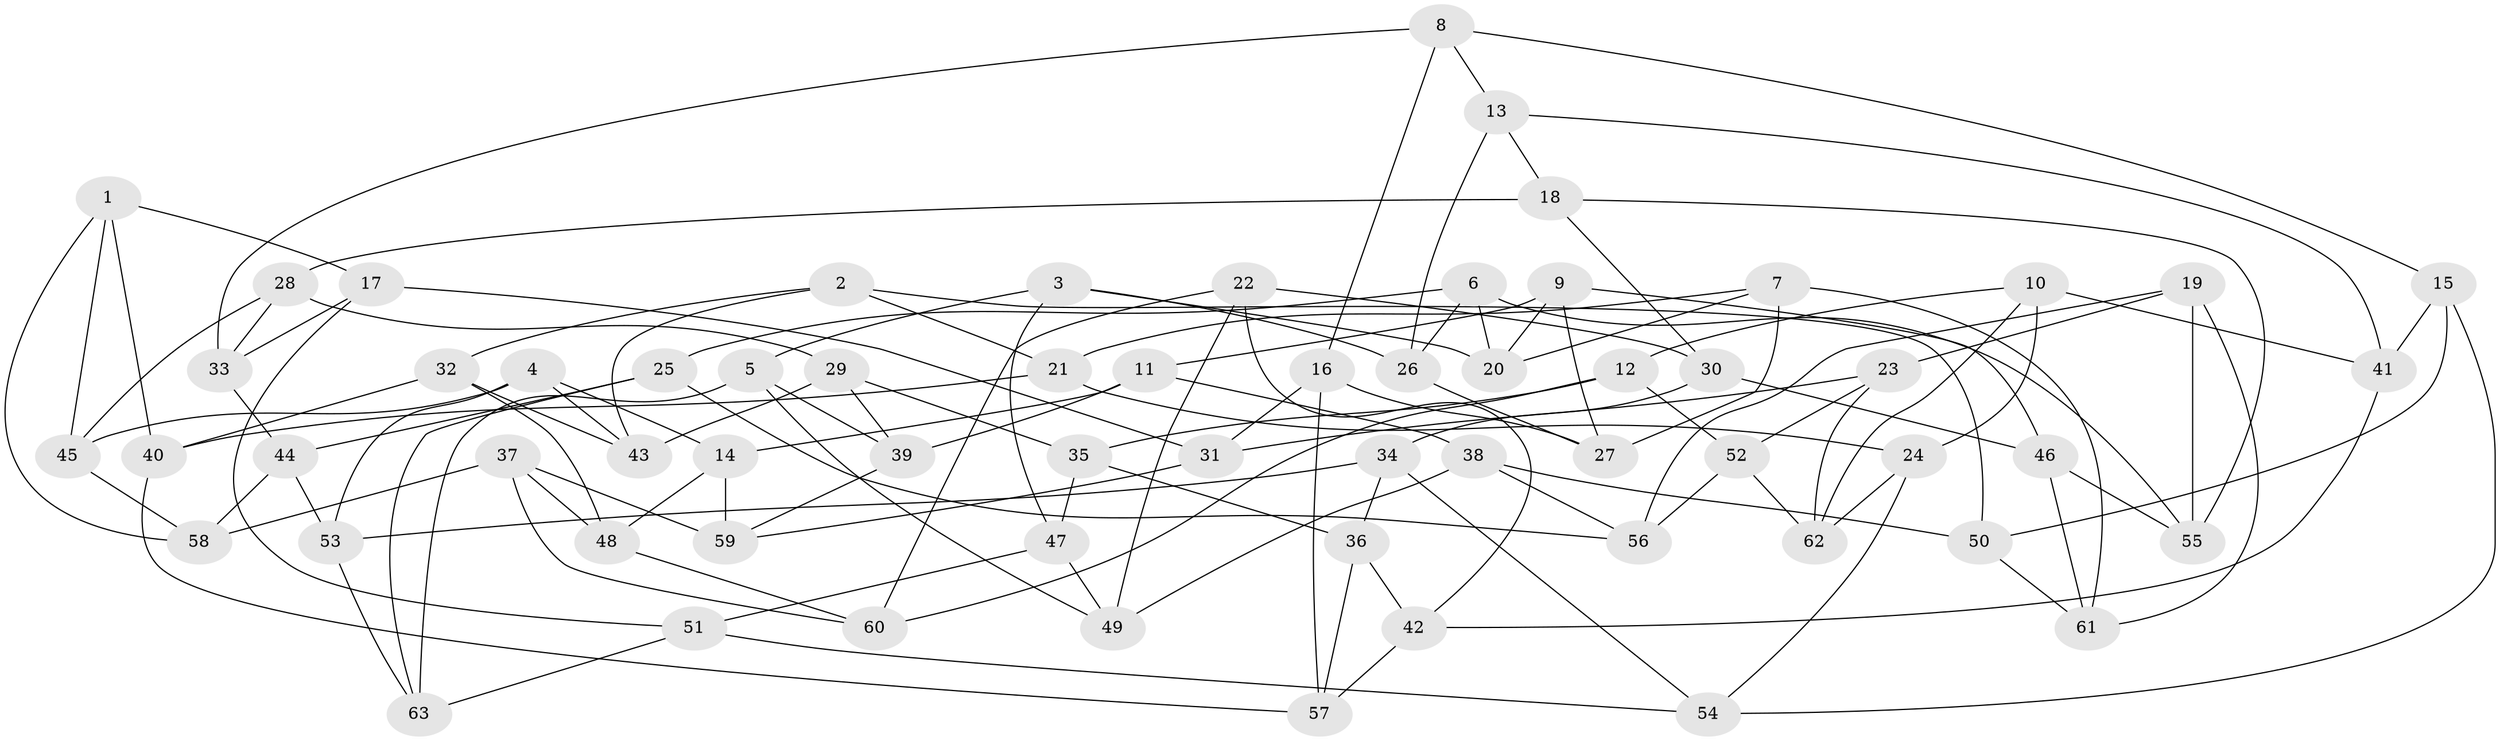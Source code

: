// coarse degree distribution, {6: 0.22580645161290322, 11: 0.03225806451612903, 4: 0.45161290322580644, 9: 0.03225806451612903, 7: 0.12903225806451613, 5: 0.0967741935483871, 3: 0.03225806451612903}
// Generated by graph-tools (version 1.1) at 2025/20/03/04/25 18:20:53]
// undirected, 63 vertices, 126 edges
graph export_dot {
graph [start="1"]
  node [color=gray90,style=filled];
  1;
  2;
  3;
  4;
  5;
  6;
  7;
  8;
  9;
  10;
  11;
  12;
  13;
  14;
  15;
  16;
  17;
  18;
  19;
  20;
  21;
  22;
  23;
  24;
  25;
  26;
  27;
  28;
  29;
  30;
  31;
  32;
  33;
  34;
  35;
  36;
  37;
  38;
  39;
  40;
  41;
  42;
  43;
  44;
  45;
  46;
  47;
  48;
  49;
  50;
  51;
  52;
  53;
  54;
  55;
  56;
  57;
  58;
  59;
  60;
  61;
  62;
  63;
  1 -- 58;
  1 -- 40;
  1 -- 45;
  1 -- 17;
  2 -- 43;
  2 -- 21;
  2 -- 32;
  2 -- 50;
  3 -- 5;
  3 -- 26;
  3 -- 47;
  3 -- 20;
  4 -- 45;
  4 -- 43;
  4 -- 53;
  4 -- 14;
  5 -- 39;
  5 -- 49;
  5 -- 63;
  6 -- 55;
  6 -- 26;
  6 -- 20;
  6 -- 25;
  7 -- 20;
  7 -- 27;
  7 -- 21;
  7 -- 61;
  8 -- 16;
  8 -- 33;
  8 -- 13;
  8 -- 15;
  9 -- 20;
  9 -- 27;
  9 -- 11;
  9 -- 46;
  10 -- 62;
  10 -- 12;
  10 -- 41;
  10 -- 24;
  11 -- 39;
  11 -- 38;
  11 -- 14;
  12 -- 52;
  12 -- 60;
  12 -- 35;
  13 -- 18;
  13 -- 26;
  13 -- 41;
  14 -- 48;
  14 -- 59;
  15 -- 41;
  15 -- 54;
  15 -- 50;
  16 -- 31;
  16 -- 27;
  16 -- 57;
  17 -- 33;
  17 -- 31;
  17 -- 51;
  18 -- 55;
  18 -- 30;
  18 -- 28;
  19 -- 56;
  19 -- 55;
  19 -- 23;
  19 -- 61;
  21 -- 24;
  21 -- 40;
  22 -- 49;
  22 -- 30;
  22 -- 60;
  22 -- 42;
  23 -- 31;
  23 -- 52;
  23 -- 62;
  24 -- 62;
  24 -- 54;
  25 -- 63;
  25 -- 56;
  25 -- 44;
  26 -- 27;
  28 -- 33;
  28 -- 45;
  28 -- 29;
  29 -- 43;
  29 -- 35;
  29 -- 39;
  30 -- 46;
  30 -- 34;
  31 -- 59;
  32 -- 40;
  32 -- 48;
  32 -- 43;
  33 -- 44;
  34 -- 54;
  34 -- 36;
  34 -- 53;
  35 -- 47;
  35 -- 36;
  36 -- 57;
  36 -- 42;
  37 -- 60;
  37 -- 59;
  37 -- 48;
  37 -- 58;
  38 -- 56;
  38 -- 49;
  38 -- 50;
  39 -- 59;
  40 -- 57;
  41 -- 42;
  42 -- 57;
  44 -- 58;
  44 -- 53;
  45 -- 58;
  46 -- 55;
  46 -- 61;
  47 -- 49;
  47 -- 51;
  48 -- 60;
  50 -- 61;
  51 -- 63;
  51 -- 54;
  52 -- 56;
  52 -- 62;
  53 -- 63;
}
